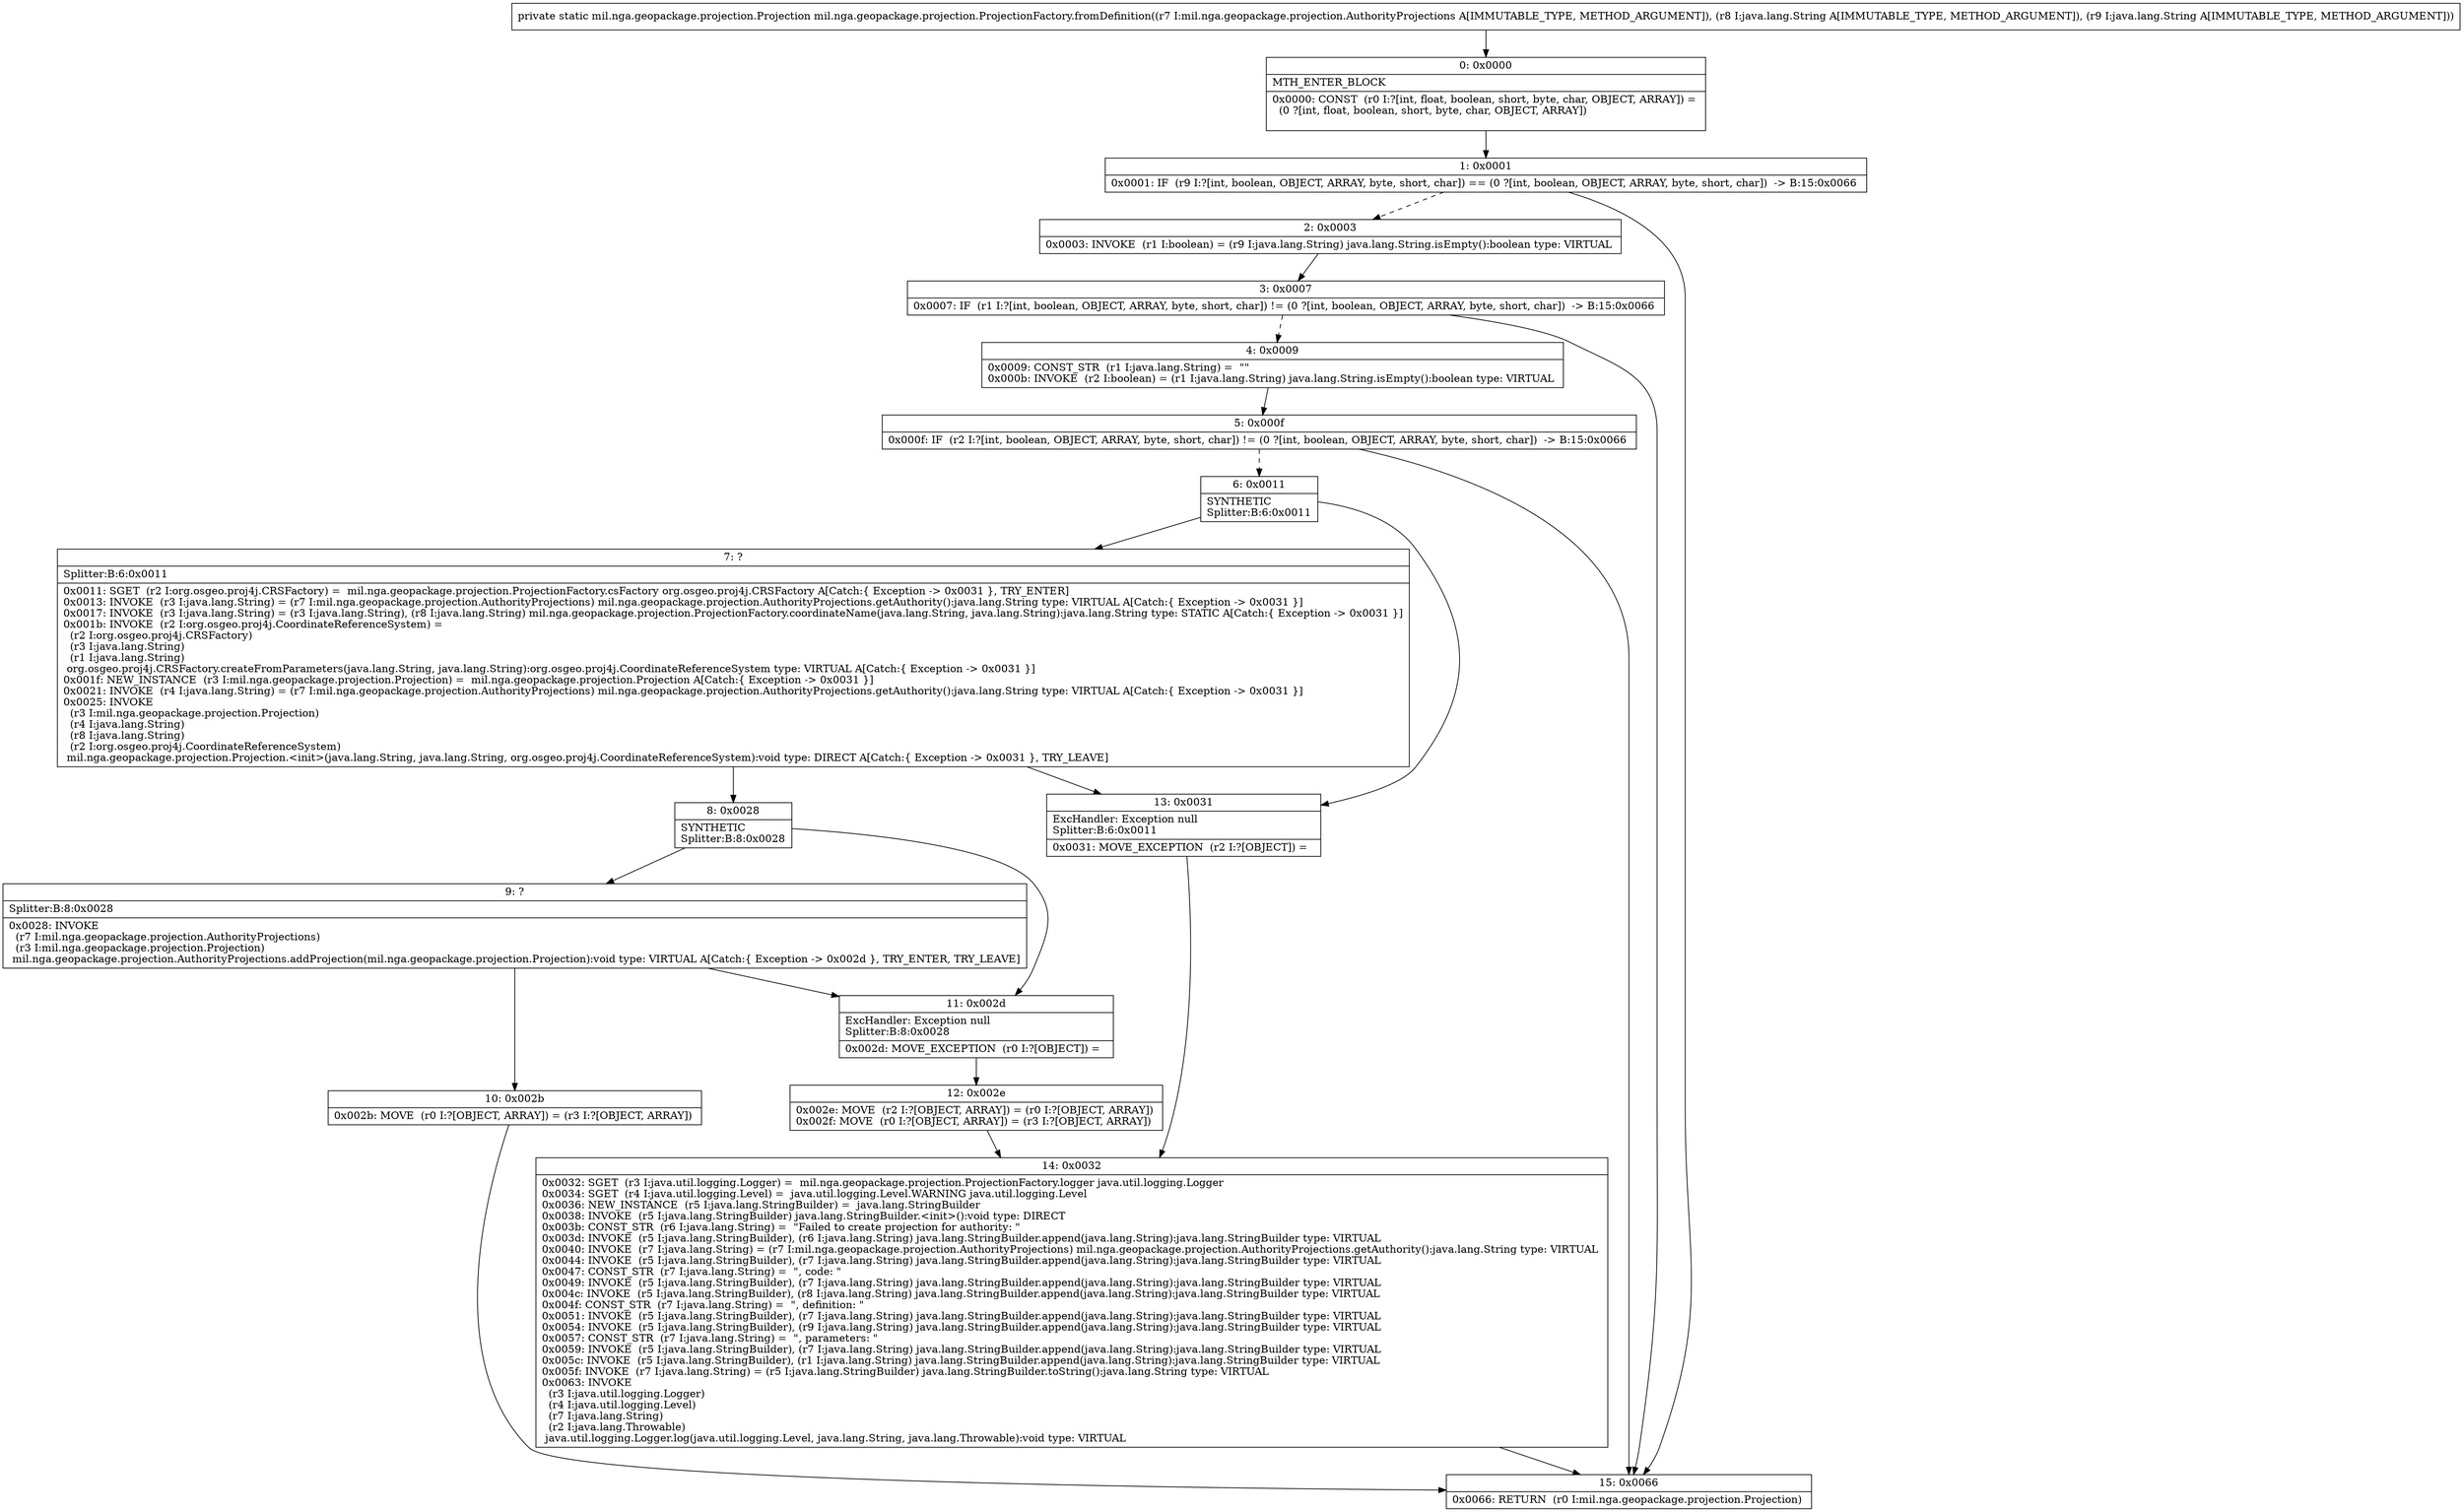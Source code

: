 digraph "CFG formil.nga.geopackage.projection.ProjectionFactory.fromDefinition(Lmil\/nga\/geopackage\/projection\/AuthorityProjections;Ljava\/lang\/String;Ljava\/lang\/String;)Lmil\/nga\/geopackage\/projection\/Projection;" {
Node_0 [shape=record,label="{0\:\ 0x0000|MTH_ENTER_BLOCK\l|0x0000: CONST  (r0 I:?[int, float, boolean, short, byte, char, OBJECT, ARRAY]) = \l  (0 ?[int, float, boolean, short, byte, char, OBJECT, ARRAY])\l \l}"];
Node_1 [shape=record,label="{1\:\ 0x0001|0x0001: IF  (r9 I:?[int, boolean, OBJECT, ARRAY, byte, short, char]) == (0 ?[int, boolean, OBJECT, ARRAY, byte, short, char])  \-\> B:15:0x0066 \l}"];
Node_2 [shape=record,label="{2\:\ 0x0003|0x0003: INVOKE  (r1 I:boolean) = (r9 I:java.lang.String) java.lang.String.isEmpty():boolean type: VIRTUAL \l}"];
Node_3 [shape=record,label="{3\:\ 0x0007|0x0007: IF  (r1 I:?[int, boolean, OBJECT, ARRAY, byte, short, char]) != (0 ?[int, boolean, OBJECT, ARRAY, byte, short, char])  \-\> B:15:0x0066 \l}"];
Node_4 [shape=record,label="{4\:\ 0x0009|0x0009: CONST_STR  (r1 I:java.lang.String) =  \"\" \l0x000b: INVOKE  (r2 I:boolean) = (r1 I:java.lang.String) java.lang.String.isEmpty():boolean type: VIRTUAL \l}"];
Node_5 [shape=record,label="{5\:\ 0x000f|0x000f: IF  (r2 I:?[int, boolean, OBJECT, ARRAY, byte, short, char]) != (0 ?[int, boolean, OBJECT, ARRAY, byte, short, char])  \-\> B:15:0x0066 \l}"];
Node_6 [shape=record,label="{6\:\ 0x0011|SYNTHETIC\lSplitter:B:6:0x0011\l}"];
Node_7 [shape=record,label="{7\:\ ?|Splitter:B:6:0x0011\l|0x0011: SGET  (r2 I:org.osgeo.proj4j.CRSFactory) =  mil.nga.geopackage.projection.ProjectionFactory.csFactory org.osgeo.proj4j.CRSFactory A[Catch:\{ Exception \-\> 0x0031 \}, TRY_ENTER]\l0x0013: INVOKE  (r3 I:java.lang.String) = (r7 I:mil.nga.geopackage.projection.AuthorityProjections) mil.nga.geopackage.projection.AuthorityProjections.getAuthority():java.lang.String type: VIRTUAL A[Catch:\{ Exception \-\> 0x0031 \}]\l0x0017: INVOKE  (r3 I:java.lang.String) = (r3 I:java.lang.String), (r8 I:java.lang.String) mil.nga.geopackage.projection.ProjectionFactory.coordinateName(java.lang.String, java.lang.String):java.lang.String type: STATIC A[Catch:\{ Exception \-\> 0x0031 \}]\l0x001b: INVOKE  (r2 I:org.osgeo.proj4j.CoordinateReferenceSystem) = \l  (r2 I:org.osgeo.proj4j.CRSFactory)\l  (r3 I:java.lang.String)\l  (r1 I:java.lang.String)\l org.osgeo.proj4j.CRSFactory.createFromParameters(java.lang.String, java.lang.String):org.osgeo.proj4j.CoordinateReferenceSystem type: VIRTUAL A[Catch:\{ Exception \-\> 0x0031 \}]\l0x001f: NEW_INSTANCE  (r3 I:mil.nga.geopackage.projection.Projection) =  mil.nga.geopackage.projection.Projection A[Catch:\{ Exception \-\> 0x0031 \}]\l0x0021: INVOKE  (r4 I:java.lang.String) = (r7 I:mil.nga.geopackage.projection.AuthorityProjections) mil.nga.geopackage.projection.AuthorityProjections.getAuthority():java.lang.String type: VIRTUAL A[Catch:\{ Exception \-\> 0x0031 \}]\l0x0025: INVOKE  \l  (r3 I:mil.nga.geopackage.projection.Projection)\l  (r4 I:java.lang.String)\l  (r8 I:java.lang.String)\l  (r2 I:org.osgeo.proj4j.CoordinateReferenceSystem)\l mil.nga.geopackage.projection.Projection.\<init\>(java.lang.String, java.lang.String, org.osgeo.proj4j.CoordinateReferenceSystem):void type: DIRECT A[Catch:\{ Exception \-\> 0x0031 \}, TRY_LEAVE]\l}"];
Node_8 [shape=record,label="{8\:\ 0x0028|SYNTHETIC\lSplitter:B:8:0x0028\l}"];
Node_9 [shape=record,label="{9\:\ ?|Splitter:B:8:0x0028\l|0x0028: INVOKE  \l  (r7 I:mil.nga.geopackage.projection.AuthorityProjections)\l  (r3 I:mil.nga.geopackage.projection.Projection)\l mil.nga.geopackage.projection.AuthorityProjections.addProjection(mil.nga.geopackage.projection.Projection):void type: VIRTUAL A[Catch:\{ Exception \-\> 0x002d \}, TRY_ENTER, TRY_LEAVE]\l}"];
Node_10 [shape=record,label="{10\:\ 0x002b|0x002b: MOVE  (r0 I:?[OBJECT, ARRAY]) = (r3 I:?[OBJECT, ARRAY]) \l}"];
Node_11 [shape=record,label="{11\:\ 0x002d|ExcHandler: Exception null\lSplitter:B:8:0x0028\l|0x002d: MOVE_EXCEPTION  (r0 I:?[OBJECT]) =  \l}"];
Node_12 [shape=record,label="{12\:\ 0x002e|0x002e: MOVE  (r2 I:?[OBJECT, ARRAY]) = (r0 I:?[OBJECT, ARRAY]) \l0x002f: MOVE  (r0 I:?[OBJECT, ARRAY]) = (r3 I:?[OBJECT, ARRAY]) \l}"];
Node_13 [shape=record,label="{13\:\ 0x0031|ExcHandler: Exception null\lSplitter:B:6:0x0011\l|0x0031: MOVE_EXCEPTION  (r2 I:?[OBJECT]) =  \l}"];
Node_14 [shape=record,label="{14\:\ 0x0032|0x0032: SGET  (r3 I:java.util.logging.Logger) =  mil.nga.geopackage.projection.ProjectionFactory.logger java.util.logging.Logger \l0x0034: SGET  (r4 I:java.util.logging.Level) =  java.util.logging.Level.WARNING java.util.logging.Level \l0x0036: NEW_INSTANCE  (r5 I:java.lang.StringBuilder) =  java.lang.StringBuilder \l0x0038: INVOKE  (r5 I:java.lang.StringBuilder) java.lang.StringBuilder.\<init\>():void type: DIRECT \l0x003b: CONST_STR  (r6 I:java.lang.String) =  \"Failed to create projection for authority: \" \l0x003d: INVOKE  (r5 I:java.lang.StringBuilder), (r6 I:java.lang.String) java.lang.StringBuilder.append(java.lang.String):java.lang.StringBuilder type: VIRTUAL \l0x0040: INVOKE  (r7 I:java.lang.String) = (r7 I:mil.nga.geopackage.projection.AuthorityProjections) mil.nga.geopackage.projection.AuthorityProjections.getAuthority():java.lang.String type: VIRTUAL \l0x0044: INVOKE  (r5 I:java.lang.StringBuilder), (r7 I:java.lang.String) java.lang.StringBuilder.append(java.lang.String):java.lang.StringBuilder type: VIRTUAL \l0x0047: CONST_STR  (r7 I:java.lang.String) =  \", code: \" \l0x0049: INVOKE  (r5 I:java.lang.StringBuilder), (r7 I:java.lang.String) java.lang.StringBuilder.append(java.lang.String):java.lang.StringBuilder type: VIRTUAL \l0x004c: INVOKE  (r5 I:java.lang.StringBuilder), (r8 I:java.lang.String) java.lang.StringBuilder.append(java.lang.String):java.lang.StringBuilder type: VIRTUAL \l0x004f: CONST_STR  (r7 I:java.lang.String) =  \", definition: \" \l0x0051: INVOKE  (r5 I:java.lang.StringBuilder), (r7 I:java.lang.String) java.lang.StringBuilder.append(java.lang.String):java.lang.StringBuilder type: VIRTUAL \l0x0054: INVOKE  (r5 I:java.lang.StringBuilder), (r9 I:java.lang.String) java.lang.StringBuilder.append(java.lang.String):java.lang.StringBuilder type: VIRTUAL \l0x0057: CONST_STR  (r7 I:java.lang.String) =  \", parameters: \" \l0x0059: INVOKE  (r5 I:java.lang.StringBuilder), (r7 I:java.lang.String) java.lang.StringBuilder.append(java.lang.String):java.lang.StringBuilder type: VIRTUAL \l0x005c: INVOKE  (r5 I:java.lang.StringBuilder), (r1 I:java.lang.String) java.lang.StringBuilder.append(java.lang.String):java.lang.StringBuilder type: VIRTUAL \l0x005f: INVOKE  (r7 I:java.lang.String) = (r5 I:java.lang.StringBuilder) java.lang.StringBuilder.toString():java.lang.String type: VIRTUAL \l0x0063: INVOKE  \l  (r3 I:java.util.logging.Logger)\l  (r4 I:java.util.logging.Level)\l  (r7 I:java.lang.String)\l  (r2 I:java.lang.Throwable)\l java.util.logging.Logger.log(java.util.logging.Level, java.lang.String, java.lang.Throwable):void type: VIRTUAL \l}"];
Node_15 [shape=record,label="{15\:\ 0x0066|0x0066: RETURN  (r0 I:mil.nga.geopackage.projection.Projection) \l}"];
MethodNode[shape=record,label="{private static mil.nga.geopackage.projection.Projection mil.nga.geopackage.projection.ProjectionFactory.fromDefinition((r7 I:mil.nga.geopackage.projection.AuthorityProjections A[IMMUTABLE_TYPE, METHOD_ARGUMENT]), (r8 I:java.lang.String A[IMMUTABLE_TYPE, METHOD_ARGUMENT]), (r9 I:java.lang.String A[IMMUTABLE_TYPE, METHOD_ARGUMENT])) }"];
MethodNode -> Node_0;
Node_0 -> Node_1;
Node_1 -> Node_2[style=dashed];
Node_1 -> Node_15;
Node_2 -> Node_3;
Node_3 -> Node_4[style=dashed];
Node_3 -> Node_15;
Node_4 -> Node_5;
Node_5 -> Node_6[style=dashed];
Node_5 -> Node_15;
Node_6 -> Node_7;
Node_6 -> Node_13;
Node_7 -> Node_8;
Node_7 -> Node_13;
Node_8 -> Node_9;
Node_8 -> Node_11;
Node_9 -> Node_10;
Node_9 -> Node_11;
Node_10 -> Node_15;
Node_11 -> Node_12;
Node_12 -> Node_14;
Node_13 -> Node_14;
Node_14 -> Node_15;
}

